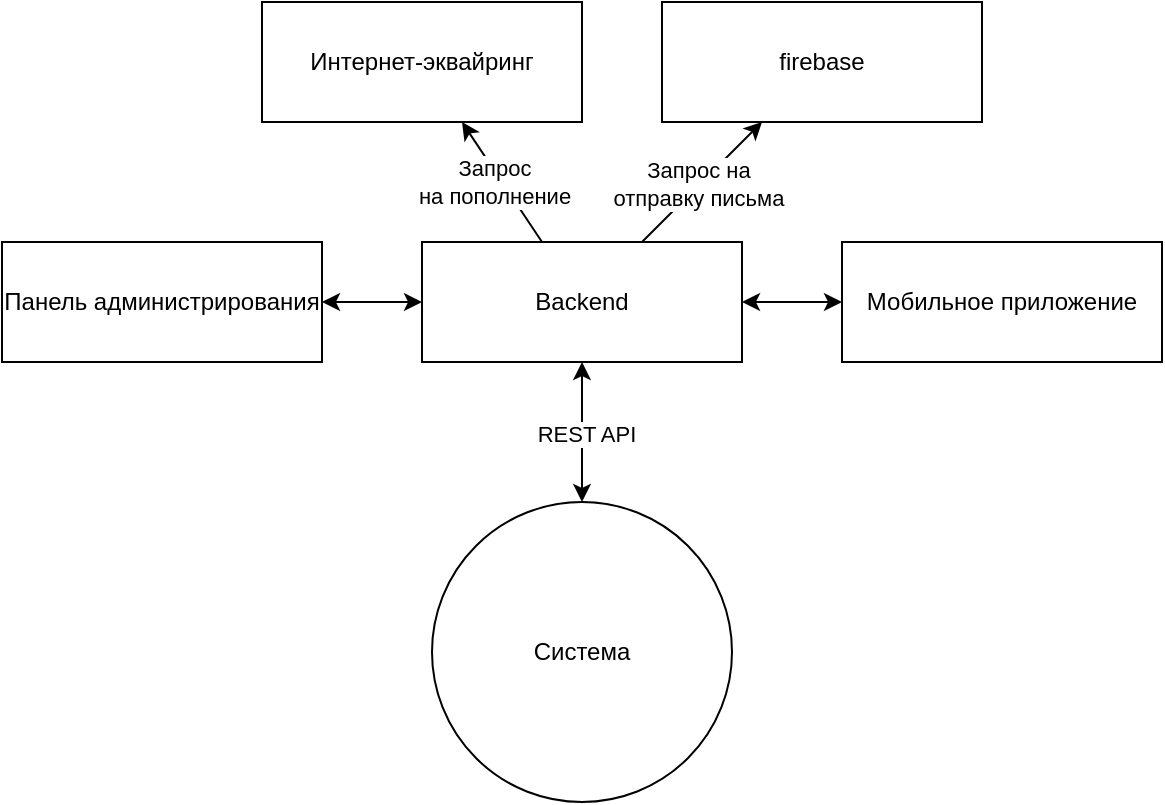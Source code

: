<mxfile version="21.0.10" type="github">
  <diagram name="Контекстная" id="aJdUSx-QS-0cPneFwsWe">
    <mxGraphModel dx="454" dy="309" grid="1" gridSize="10" guides="1" tooltips="1" connect="1" arrows="1" fold="1" page="1" pageScale="1" pageWidth="1169" pageHeight="827" math="0" shadow="0">
      <root>
        <mxCell id="0" />
        <mxCell id="1" parent="0" />
        <mxCell id="NcMo99bP7BFtLYDiCOAP-1" value="Система" style="ellipse;whiteSpace=wrap;html=1;" parent="1" vertex="1">
          <mxGeometry x="475" y="310" width="150" height="150" as="geometry" />
        </mxCell>
        <mxCell id="NcMo99bP7BFtLYDiCOAP-2" value="Панель администрирования" style="rounded=0;whiteSpace=wrap;html=1;" parent="1" vertex="1">
          <mxGeometry x="260" y="180" width="160" height="60" as="geometry" />
        </mxCell>
        <mxCell id="NcMo99bP7BFtLYDiCOAP-3" value="Backend" style="rounded=0;whiteSpace=wrap;html=1;" parent="1" vertex="1">
          <mxGeometry x="470" y="180" width="160" height="60" as="geometry" />
        </mxCell>
        <mxCell id="NcMo99bP7BFtLYDiCOAP-4" value="Мобильное приложение" style="rounded=0;whiteSpace=wrap;html=1;" parent="1" vertex="1">
          <mxGeometry x="680" y="180" width="160" height="60" as="geometry" />
        </mxCell>
        <mxCell id="NcMo99bP7BFtLYDiCOAP-6" value="" style="endArrow=classic;html=1;rounded=0;startArrow=classic;startFill=1;" parent="1" source="NcMo99bP7BFtLYDiCOAP-1" target="NcMo99bP7BFtLYDiCOAP-3" edge="1">
          <mxGeometry width="50" height="50" relative="1" as="geometry">
            <mxPoint x="520" y="250" as="sourcePoint" />
            <mxPoint x="520" y="313" as="targetPoint" />
          </mxGeometry>
        </mxCell>
        <mxCell id="NcMo99bP7BFtLYDiCOAP-11" value="REST API" style="edgeLabel;html=1;align=center;verticalAlign=middle;resizable=0;points=[];" parent="NcMo99bP7BFtLYDiCOAP-6" vertex="1" connectable="0">
          <mxGeometry x="-0.034" y="-2" relative="1" as="geometry">
            <mxPoint as="offset" />
          </mxGeometry>
        </mxCell>
        <mxCell id="NcMo99bP7BFtLYDiCOAP-7" value="" style="endArrow=classic;html=1;rounded=0;startArrow=classic;startFill=1;" parent="1" source="NcMo99bP7BFtLYDiCOAP-2" target="NcMo99bP7BFtLYDiCOAP-3" edge="1">
          <mxGeometry width="50" height="50" relative="1" as="geometry">
            <mxPoint x="520" y="320" as="sourcePoint" />
            <mxPoint x="570" y="270" as="targetPoint" />
          </mxGeometry>
        </mxCell>
        <mxCell id="NcMo99bP7BFtLYDiCOAP-8" value="" style="endArrow=classic;html=1;rounded=0;startArrow=classic;startFill=1;" parent="1" source="NcMo99bP7BFtLYDiCOAP-3" target="NcMo99bP7BFtLYDiCOAP-4" edge="1">
          <mxGeometry width="50" height="50" relative="1" as="geometry">
            <mxPoint x="420" y="220" as="sourcePoint" />
            <mxPoint x="480" y="220" as="targetPoint" />
          </mxGeometry>
        </mxCell>
        <mxCell id="NcMo99bP7BFtLYDiCOAP-9" value="Интернет-эквайринг" style="rounded=0;whiteSpace=wrap;html=1;" parent="1" vertex="1">
          <mxGeometry x="390" y="60" width="160" height="60" as="geometry" />
        </mxCell>
        <mxCell id="NcMo99bP7BFtLYDiCOAP-10" value="" style="endArrow=classic;html=1;rounded=0;startArrow=none;startFill=0;" parent="1" source="NcMo99bP7BFtLYDiCOAP-3" target="NcMo99bP7BFtLYDiCOAP-9" edge="1">
          <mxGeometry width="50" height="50" relative="1" as="geometry">
            <mxPoint x="640" y="220" as="sourcePoint" />
            <mxPoint x="700" y="220" as="targetPoint" />
          </mxGeometry>
        </mxCell>
        <mxCell id="An7sI7D4Ozpl-AYZfNoe-4" value="Запрос &lt;br&gt;на пополнение" style="edgeLabel;html=1;align=center;verticalAlign=middle;resizable=0;points=[];" vertex="1" connectable="0" parent="NcMo99bP7BFtLYDiCOAP-10">
          <mxGeometry x="0.179" y="1" relative="1" as="geometry">
            <mxPoint y="5" as="offset" />
          </mxGeometry>
        </mxCell>
        <mxCell id="An7sI7D4Ozpl-AYZfNoe-1" value="firebase" style="rounded=0;whiteSpace=wrap;html=1;" vertex="1" parent="1">
          <mxGeometry x="590" y="60" width="160" height="60" as="geometry" />
        </mxCell>
        <mxCell id="An7sI7D4Ozpl-AYZfNoe-2" value="" style="endArrow=classic;html=1;rounded=0;startArrow=none;startFill=0;" edge="1" parent="1" source="NcMo99bP7BFtLYDiCOAP-3" target="An7sI7D4Ozpl-AYZfNoe-1">
          <mxGeometry width="50" height="50" relative="1" as="geometry">
            <mxPoint x="536" y="190" as="sourcePoint" />
            <mxPoint x="504" y="150" as="targetPoint" />
          </mxGeometry>
        </mxCell>
        <mxCell id="An7sI7D4Ozpl-AYZfNoe-3" value="Запрос на &lt;br&gt;отправку письма" style="edgeLabel;html=1;align=center;verticalAlign=middle;resizable=0;points=[];" vertex="1" connectable="0" parent="An7sI7D4Ozpl-AYZfNoe-2">
          <mxGeometry x="-0.09" y="-1" relative="1" as="geometry">
            <mxPoint y="-3" as="offset" />
          </mxGeometry>
        </mxCell>
      </root>
    </mxGraphModel>
  </diagram>
</mxfile>
